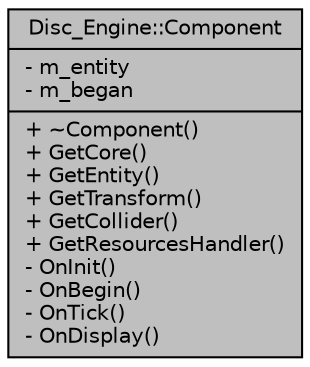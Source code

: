 digraph "Disc_Engine::Component"
{
  edge [fontname="Helvetica",fontsize="10",labelfontname="Helvetica",labelfontsize="10"];
  node [fontname="Helvetica",fontsize="10",shape=record];
  Node6 [label="{Disc_Engine::Component\n|- m_entity\l- m_began\l|+ ~Component()\l+ GetCore()\l+ GetEntity()\l+ GetTransform()\l+ GetCollider()\l+ GetResourcesHandler()\l- OnInit()\l- OnBegin()\l- OnTick()\l- OnDisplay()\l}",height=0.2,width=0.4,color="black", fillcolor="grey75", style="filled", fontcolor="black"];
}
